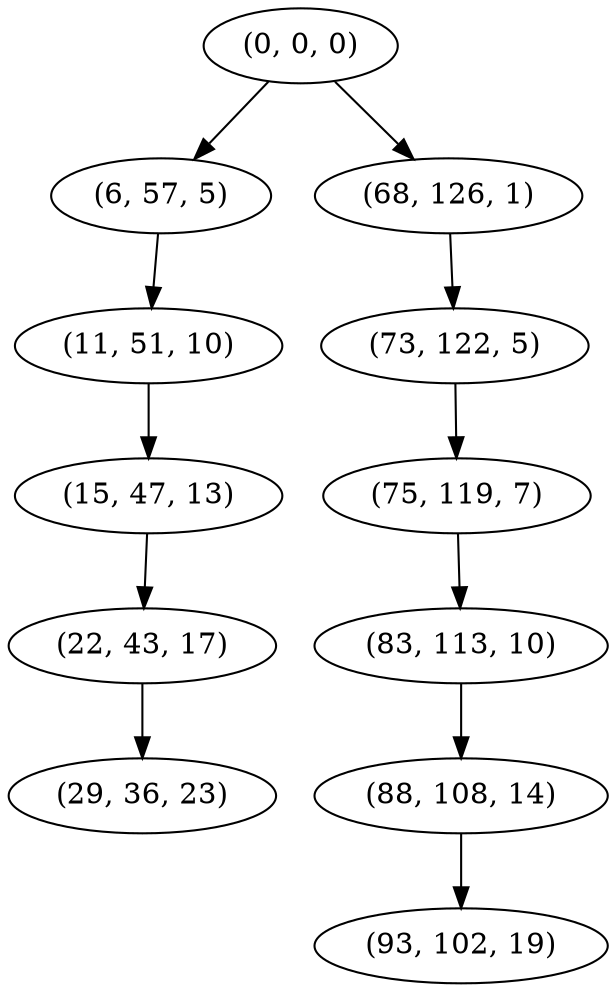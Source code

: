 digraph tree {
    "(0, 0, 0)";
    "(6, 57, 5)";
    "(11, 51, 10)";
    "(15, 47, 13)";
    "(22, 43, 17)";
    "(29, 36, 23)";
    "(68, 126, 1)";
    "(73, 122, 5)";
    "(75, 119, 7)";
    "(83, 113, 10)";
    "(88, 108, 14)";
    "(93, 102, 19)";
    "(0, 0, 0)" -> "(6, 57, 5)";
    "(0, 0, 0)" -> "(68, 126, 1)";
    "(6, 57, 5)" -> "(11, 51, 10)";
    "(11, 51, 10)" -> "(15, 47, 13)";
    "(15, 47, 13)" -> "(22, 43, 17)";
    "(22, 43, 17)" -> "(29, 36, 23)";
    "(68, 126, 1)" -> "(73, 122, 5)";
    "(73, 122, 5)" -> "(75, 119, 7)";
    "(75, 119, 7)" -> "(83, 113, 10)";
    "(83, 113, 10)" -> "(88, 108, 14)";
    "(88, 108, 14)" -> "(93, 102, 19)";
}
